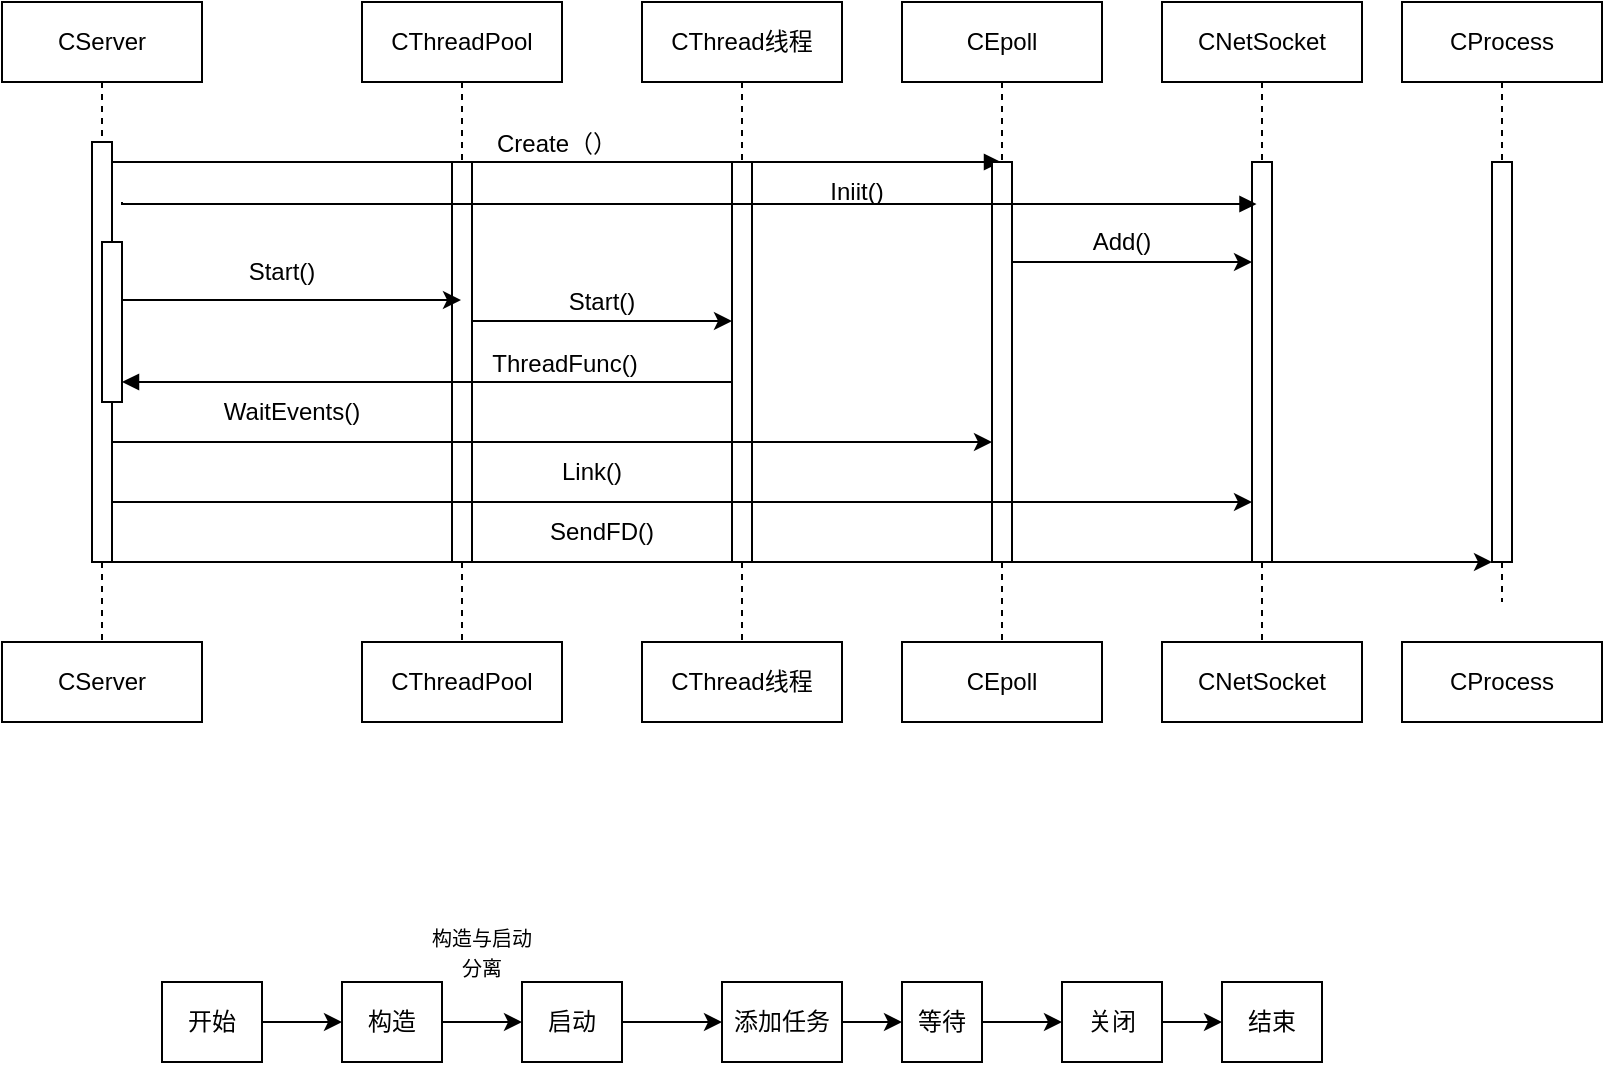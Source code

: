 <mxfile version="23.1.1" type="github" pages="2">
  <diagram name="Page-1" id="2YBvvXClWsGukQMizWep">
    <mxGraphModel dx="983" dy="398" grid="1" gridSize="10" guides="1" tooltips="1" connect="1" arrows="1" fold="1" page="1" pageScale="1" pageWidth="850" pageHeight="1100" math="0" shadow="0">
      <root>
        <mxCell id="0" />
        <mxCell id="1" parent="0" />
        <mxCell id="aM9ryv3xv72pqoxQDRHE-1" value="CServer" style="shape=umlLifeline;perimeter=lifelinePerimeter;whiteSpace=wrap;html=1;container=0;dropTarget=0;collapsible=0;recursiveResize=0;outlineConnect=0;portConstraint=eastwest;newEdgeStyle={&quot;edgeStyle&quot;:&quot;elbowEdgeStyle&quot;,&quot;elbow&quot;:&quot;vertical&quot;,&quot;curved&quot;:0,&quot;rounded&quot;:0};movable=1;resizable=1;rotatable=1;deletable=1;editable=1;locked=0;connectable=1;size=40;" parent="1" vertex="1">
          <mxGeometry x="40" y="40" width="100" height="320" as="geometry" />
        </mxCell>
        <mxCell id="aM9ryv3xv72pqoxQDRHE-5" value="CThreadPool" style="shape=umlLifeline;perimeter=lifelinePerimeter;whiteSpace=wrap;html=1;container=0;dropTarget=0;collapsible=0;recursiveResize=0;outlineConnect=0;portConstraint=eastwest;newEdgeStyle={&quot;edgeStyle&quot;:&quot;elbowEdgeStyle&quot;,&quot;elbow&quot;:&quot;vertical&quot;,&quot;curved&quot;:0,&quot;rounded&quot;:0};" parent="1" vertex="1">
          <mxGeometry x="220" y="40" width="100" height="320" as="geometry" />
        </mxCell>
        <mxCell id="aM9ryv3xv72pqoxQDRHE-6" value="" style="html=1;points=[];perimeter=orthogonalPerimeter;outlineConnect=0;targetShapes=umlLifeline;portConstraint=eastwest;newEdgeStyle={&quot;edgeStyle&quot;:&quot;elbowEdgeStyle&quot;,&quot;elbow&quot;:&quot;vertical&quot;,&quot;curved&quot;:0,&quot;rounded&quot;:0};" parent="aM9ryv3xv72pqoxQDRHE-5" vertex="1">
          <mxGeometry x="45" y="80" width="10" height="200" as="geometry" />
        </mxCell>
        <mxCell id="aM9ryv3xv72pqoxQDRHE-7" value="&lt;font style=&quot;font-size: 12px;&quot;&gt;Create（）&lt;/font&gt;" style="html=1;verticalAlign=bottom;endArrow=block;edgeStyle=elbowEdgeStyle;elbow=vertical;curved=0;rounded=0;" parent="1" source="aM9ryv3xv72pqoxQDRHE-2" target="MMfCXASQ-3905Y6IDc7z-5" edge="1">
          <mxGeometry x="-0.001" relative="1" as="geometry">
            <mxPoint x="195" y="130" as="sourcePoint" />
            <Array as="points">
              <mxPoint x="180" y="120" />
            </Array>
            <mxPoint as="offset" />
          </mxGeometry>
        </mxCell>
        <mxCell id="aM9ryv3xv72pqoxQDRHE-9" value="&lt;font style=&quot;font-size: 12px;&quot;&gt;ThreadFunc()&lt;/font&gt;" style="html=1;verticalAlign=bottom;endArrow=block;edgeStyle=elbowEdgeStyle;elbow=vertical;curved=0;rounded=0;" parent="1" edge="1">
          <mxGeometry x="-0.422" relative="1" as="geometry">
            <mxPoint x="409.5" y="230" as="sourcePoint" />
            <Array as="points">
              <mxPoint x="190" y="230" />
            </Array>
            <mxPoint x="100" y="230" as="targetPoint" />
            <mxPoint x="1" as="offset" />
          </mxGeometry>
        </mxCell>
        <mxCell id="MMfCXASQ-3905Y6IDc7z-1" value="CNetSocket" style="shape=umlLifeline;perimeter=lifelinePerimeter;whiteSpace=wrap;html=1;container=0;dropTarget=0;collapsible=0;recursiveResize=0;outlineConnect=0;portConstraint=eastwest;newEdgeStyle={&quot;edgeStyle&quot;:&quot;elbowEdgeStyle&quot;,&quot;elbow&quot;:&quot;vertical&quot;,&quot;curved&quot;:0,&quot;rounded&quot;:0};" vertex="1" parent="1">
          <mxGeometry x="620" y="40" width="100" height="320" as="geometry" />
        </mxCell>
        <mxCell id="MMfCXASQ-3905Y6IDc7z-2" value="" style="html=1;points=[];perimeter=orthogonalPerimeter;outlineConnect=0;targetShapes=umlLifeline;portConstraint=eastwest;newEdgeStyle={&quot;edgeStyle&quot;:&quot;elbowEdgeStyle&quot;,&quot;elbow&quot;:&quot;vertical&quot;,&quot;curved&quot;:0,&quot;rounded&quot;:0};" vertex="1" parent="MMfCXASQ-3905Y6IDc7z-1">
          <mxGeometry x="45" y="80" width="10" height="200" as="geometry" />
        </mxCell>
        <mxCell id="MMfCXASQ-3905Y6IDc7z-3" value="CThread线程" style="shape=umlLifeline;perimeter=lifelinePerimeter;whiteSpace=wrap;html=1;container=0;dropTarget=0;collapsible=0;recursiveResize=0;outlineConnect=0;portConstraint=eastwest;newEdgeStyle={&quot;edgeStyle&quot;:&quot;elbowEdgeStyle&quot;,&quot;elbow&quot;:&quot;vertical&quot;,&quot;curved&quot;:0,&quot;rounded&quot;:0};" vertex="1" parent="1">
          <mxGeometry x="360" y="40" width="100" height="320" as="geometry" />
        </mxCell>
        <mxCell id="MMfCXASQ-3905Y6IDc7z-4" value="" style="html=1;points=[];perimeter=orthogonalPerimeter;outlineConnect=0;targetShapes=umlLifeline;portConstraint=eastwest;newEdgeStyle={&quot;edgeStyle&quot;:&quot;elbowEdgeStyle&quot;,&quot;elbow&quot;:&quot;vertical&quot;,&quot;curved&quot;:0,&quot;rounded&quot;:0};" vertex="1" parent="MMfCXASQ-3905Y6IDc7z-3">
          <mxGeometry x="45" y="80" width="10" height="200" as="geometry" />
        </mxCell>
        <mxCell id="MMfCXASQ-3905Y6IDc7z-5" value="CEpoll" style="shape=umlLifeline;perimeter=lifelinePerimeter;whiteSpace=wrap;html=1;container=0;dropTarget=0;collapsible=0;recursiveResize=0;outlineConnect=0;portConstraint=eastwest;newEdgeStyle={&quot;edgeStyle&quot;:&quot;elbowEdgeStyle&quot;,&quot;elbow&quot;:&quot;vertical&quot;,&quot;curved&quot;:0,&quot;rounded&quot;:0};" vertex="1" parent="1">
          <mxGeometry x="490" y="40" width="100" height="320" as="geometry" />
        </mxCell>
        <mxCell id="MMfCXASQ-3905Y6IDc7z-6" value="" style="html=1;points=[];perimeter=orthogonalPerimeter;outlineConnect=0;targetShapes=umlLifeline;portConstraint=eastwest;newEdgeStyle={&quot;edgeStyle&quot;:&quot;elbowEdgeStyle&quot;,&quot;elbow&quot;:&quot;vertical&quot;,&quot;curved&quot;:0,&quot;rounded&quot;:0};" vertex="1" parent="MMfCXASQ-3905Y6IDc7z-5">
          <mxGeometry x="45" y="80" width="10" height="200" as="geometry" />
        </mxCell>
        <mxCell id="MMfCXASQ-3905Y6IDc7z-22" style="edgeStyle=orthogonalEdgeStyle;rounded=0;orthogonalLoop=1;jettySize=auto;html=1;exitX=1;exitY=0.5;exitDx=0;exitDy=0;entryX=0;entryY=0.5;entryDx=0;entryDy=0;" edge="1" parent="1" source="MMfCXASQ-3905Y6IDc7z-16" target="MMfCXASQ-3905Y6IDc7z-17">
          <mxGeometry relative="1" as="geometry" />
        </mxCell>
        <mxCell id="MMfCXASQ-3905Y6IDc7z-16" value="开始" style="rounded=0;whiteSpace=wrap;html=1;" vertex="1" parent="1">
          <mxGeometry x="120" y="530" width="50" height="40" as="geometry" />
        </mxCell>
        <mxCell id="MMfCXASQ-3905Y6IDc7z-23" value="" style="edgeStyle=orthogonalEdgeStyle;rounded=0;orthogonalLoop=1;jettySize=auto;html=1;" edge="1" parent="1" source="MMfCXASQ-3905Y6IDc7z-17" target="MMfCXASQ-3905Y6IDc7z-18">
          <mxGeometry relative="1" as="geometry" />
        </mxCell>
        <mxCell id="MMfCXASQ-3905Y6IDc7z-17" value="构造" style="rounded=0;whiteSpace=wrap;html=1;" vertex="1" parent="1">
          <mxGeometry x="210" y="530" width="50" height="40" as="geometry" />
        </mxCell>
        <mxCell id="MMfCXASQ-3905Y6IDc7z-24" value="" style="edgeStyle=orthogonalEdgeStyle;rounded=0;orthogonalLoop=1;jettySize=auto;html=1;" edge="1" parent="1" source="MMfCXASQ-3905Y6IDc7z-18" target="MMfCXASQ-3905Y6IDc7z-19">
          <mxGeometry relative="1" as="geometry" />
        </mxCell>
        <mxCell id="MMfCXASQ-3905Y6IDc7z-18" value="启动" style="rounded=0;whiteSpace=wrap;html=1;" vertex="1" parent="1">
          <mxGeometry x="300" y="530" width="50" height="40" as="geometry" />
        </mxCell>
        <mxCell id="MMfCXASQ-3905Y6IDc7z-25" value="" style="edgeStyle=orthogonalEdgeStyle;rounded=0;orthogonalLoop=1;jettySize=auto;html=1;" edge="1" parent="1" source="MMfCXASQ-3905Y6IDc7z-19" target="MMfCXASQ-3905Y6IDc7z-20">
          <mxGeometry relative="1" as="geometry" />
        </mxCell>
        <mxCell id="MMfCXASQ-3905Y6IDc7z-19" value="添加任务" style="rounded=0;whiteSpace=wrap;html=1;" vertex="1" parent="1">
          <mxGeometry x="400" y="530" width="60" height="40" as="geometry" />
        </mxCell>
        <mxCell id="MMfCXASQ-3905Y6IDc7z-31" value="" style="edgeStyle=orthogonalEdgeStyle;rounded=0;orthogonalLoop=1;jettySize=auto;html=1;" edge="1" parent="1" source="MMfCXASQ-3905Y6IDc7z-20" target="MMfCXASQ-3905Y6IDc7z-27">
          <mxGeometry relative="1" as="geometry" />
        </mxCell>
        <mxCell id="MMfCXASQ-3905Y6IDc7z-20" value="等待" style="rounded=0;whiteSpace=wrap;html=1;" vertex="1" parent="1">
          <mxGeometry x="490" y="530" width="40" height="40" as="geometry" />
        </mxCell>
        <mxCell id="MMfCXASQ-3905Y6IDc7z-21" value="&lt;font style=&quot;font-size: 10px;&quot;&gt;构造与启动分离&lt;/font&gt;" style="text;strokeColor=none;align=center;fillColor=none;html=1;verticalAlign=middle;whiteSpace=wrap;rounded=0;" vertex="1" parent="1">
          <mxGeometry x="250" y="500" width="60" height="30" as="geometry" />
        </mxCell>
        <mxCell id="MMfCXASQ-3905Y6IDc7z-30" value="" style="edgeStyle=orthogonalEdgeStyle;rounded=0;orthogonalLoop=1;jettySize=auto;html=1;" edge="1" parent="1" source="MMfCXASQ-3905Y6IDc7z-27" target="MMfCXASQ-3905Y6IDc7z-28">
          <mxGeometry relative="1" as="geometry" />
        </mxCell>
        <mxCell id="MMfCXASQ-3905Y6IDc7z-27" value="关闭" style="rounded=0;whiteSpace=wrap;html=1;" vertex="1" parent="1">
          <mxGeometry x="570" y="530" width="50" height="40" as="geometry" />
        </mxCell>
        <mxCell id="MMfCXASQ-3905Y6IDc7z-28" value="结束" style="rounded=0;whiteSpace=wrap;html=1;" vertex="1" parent="1">
          <mxGeometry x="650" y="530" width="50" height="40" as="geometry" />
        </mxCell>
        <mxCell id="MMfCXASQ-3905Y6IDc7z-33" value="&amp;nbsp;" style="html=1;verticalAlign=bottom;endArrow=block;edgeStyle=elbowEdgeStyle;elbow=vertical;curved=0;rounded=0;" edge="1" parent="1">
          <mxGeometry relative="1" as="geometry">
            <mxPoint x="100" y="140" as="sourcePoint" />
            <Array as="points">
              <mxPoint x="672.25" y="141" />
              <mxPoint x="185" y="140" />
            </Array>
            <mxPoint x="667.25" y="141" as="targetPoint" />
          </mxGeometry>
        </mxCell>
        <mxCell id="MMfCXASQ-3905Y6IDc7z-34" value="Iniit()" style="text;strokeColor=none;align=center;fillColor=none;html=1;verticalAlign=middle;whiteSpace=wrap;rounded=0;" vertex="1" parent="1">
          <mxGeometry x="445" y="130" width="45" height="10" as="geometry" />
        </mxCell>
        <mxCell id="Cn30mJ_6Z4zTKbO2qIz9-1" value="" style="endArrow=classic;html=1;rounded=0;" edge="1" parent="1" target="MMfCXASQ-3905Y6IDc7z-4">
          <mxGeometry relative="1" as="geometry">
            <mxPoint x="275" y="199.5" as="sourcePoint" />
            <mxPoint x="400" y="199.5" as="targetPoint" />
          </mxGeometry>
        </mxCell>
        <mxCell id="Cn30mJ_6Z4zTKbO2qIz9-4" value="Start()" style="text;strokeColor=none;align=center;fillColor=none;html=1;verticalAlign=middle;whiteSpace=wrap;rounded=0;" vertex="1" parent="1">
          <mxGeometry x="310" y="175" width="60" height="30" as="geometry" />
        </mxCell>
        <mxCell id="Cn30mJ_6Z4zTKbO2qIz9-5" value="" style="endArrow=classic;html=1;rounded=0;" edge="1" parent="1">
          <mxGeometry relative="1" as="geometry">
            <mxPoint x="100" y="189" as="sourcePoint" />
            <mxPoint x="269.5" y="189" as="targetPoint" />
            <Array as="points">
              <mxPoint x="160" y="189" />
              <mxPoint x="210" y="189" />
            </Array>
          </mxGeometry>
        </mxCell>
        <mxCell id="Cn30mJ_6Z4zTKbO2qIz9-6" value="&lt;font style=&quot;font-size: 12px;&quot;&gt;Start()&lt;/font&gt;" style="text;strokeColor=none;align=center;fillColor=none;html=1;verticalAlign=middle;whiteSpace=wrap;rounded=0;" vertex="1" parent="1">
          <mxGeometry x="150" y="160" width="60" height="30" as="geometry" />
        </mxCell>
        <mxCell id="Cn30mJ_6Z4zTKbO2qIz9-11" value="" style="endArrow=classic;html=1;rounded=0;" edge="1" parent="1" target="MMfCXASQ-3905Y6IDc7z-6">
          <mxGeometry width="50" height="50" relative="1" as="geometry">
            <mxPoint x="94.75" y="260" as="sourcePoint" />
            <mxPoint x="445.25" y="260" as="targetPoint" />
          </mxGeometry>
        </mxCell>
        <mxCell id="Cn30mJ_6Z4zTKbO2qIz9-12" value="CProcess" style="shape=umlLifeline;perimeter=lifelinePerimeter;whiteSpace=wrap;html=1;container=0;dropTarget=0;collapsible=0;recursiveResize=0;outlineConnect=0;portConstraint=eastwest;newEdgeStyle={&quot;edgeStyle&quot;:&quot;elbowEdgeStyle&quot;,&quot;elbow&quot;:&quot;vertical&quot;,&quot;curved&quot;:0,&quot;rounded&quot;:0};points=[[0.49,0.64,0,0,0],[0.52,0.43,0,0,0]];" vertex="1" parent="1">
          <mxGeometry x="740" y="40" width="100" height="300" as="geometry" />
        </mxCell>
        <mxCell id="Cn30mJ_6Z4zTKbO2qIz9-20" style="edgeStyle=elbowEdgeStyle;rounded=0;orthogonalLoop=1;jettySize=auto;html=1;elbow=vertical;curved=0;" edge="1" parent="Cn30mJ_6Z4zTKbO2qIz9-12" source="Cn30mJ_6Z4zTKbO2qIz9-13" target="Cn30mJ_6Z4zTKbO2qIz9-12">
          <mxGeometry relative="1" as="geometry" />
        </mxCell>
        <mxCell id="Cn30mJ_6Z4zTKbO2qIz9-13" value="" style="html=1;points=[];perimeter=orthogonalPerimeter;outlineConnect=1;targetShapes=umlLifeline;portConstraint=eastwest;newEdgeStyle={&quot;edgeStyle&quot;:&quot;elbowEdgeStyle&quot;,&quot;elbow&quot;:&quot;vertical&quot;,&quot;curved&quot;:0,&quot;rounded&quot;:0};" vertex="1" parent="Cn30mJ_6Z4zTKbO2qIz9-12">
          <mxGeometry x="45" y="80" width="10" height="200" as="geometry" />
        </mxCell>
        <mxCell id="Cn30mJ_6Z4zTKbO2qIz9-16" value="WaitEvents()" style="text;strokeColor=none;align=center;fillColor=none;html=1;verticalAlign=middle;whiteSpace=wrap;rounded=0;" vertex="1" parent="1">
          <mxGeometry x="170" y="240" width="30" height="10" as="geometry" />
        </mxCell>
        <mxCell id="Cn30mJ_6Z4zTKbO2qIz9-19" value="" style="endArrow=classic;html=1;rounded=0;" edge="1" parent="1">
          <mxGeometry width="50" height="50" relative="1" as="geometry">
            <mxPoint x="95" y="290" as="sourcePoint" />
            <mxPoint x="665" y="290" as="targetPoint" />
          </mxGeometry>
        </mxCell>
        <mxCell id="Cn30mJ_6Z4zTKbO2qIz9-21" value="" style="endArrow=classic;html=1;rounded=0;" edge="1" parent="1" target="Cn30mJ_6Z4zTKbO2qIz9-13">
          <mxGeometry width="50" height="50" relative="1" as="geometry">
            <mxPoint x="90" y="320" as="sourcePoint" />
            <mxPoint x="770" y="330" as="targetPoint" />
          </mxGeometry>
        </mxCell>
        <mxCell id="Cn30mJ_6Z4zTKbO2qIz9-22" value="Link()" style="text;strokeColor=none;align=center;fillColor=none;html=1;verticalAlign=middle;whiteSpace=wrap;rounded=0;" vertex="1" parent="1">
          <mxGeometry x="320" y="270" width="30" height="10" as="geometry" />
        </mxCell>
        <mxCell id="Cn30mJ_6Z4zTKbO2qIz9-23" value="SendFD()&lt;br&gt;" style="text;strokeColor=none;align=center;fillColor=none;html=1;verticalAlign=middle;whiteSpace=wrap;rounded=0;" vertex="1" parent="1">
          <mxGeometry x="325" y="300" width="30" height="10" as="geometry" />
        </mxCell>
        <mxCell id="aM9ryv3xv72pqoxQDRHE-2" value="" style="html=1;points=[];perimeter=orthogonalPerimeter;outlineConnect=0;targetShapes=umlLifeline;portConstraint=eastwest;newEdgeStyle={&quot;edgeStyle&quot;:&quot;elbowEdgeStyle&quot;,&quot;elbow&quot;:&quot;vertical&quot;,&quot;curved&quot;:0,&quot;rounded&quot;:0};" parent="1" vertex="1">
          <mxGeometry x="85" y="110" width="10" height="210" as="geometry" />
        </mxCell>
        <mxCell id="aM9ryv3xv72pqoxQDRHE-4" value="" style="html=1;points=[];perimeter=orthogonalPerimeter;outlineConnect=0;targetShapes=umlLifeline;portConstraint=eastwest;newEdgeStyle={&quot;edgeStyle&quot;:&quot;elbowEdgeStyle&quot;,&quot;elbow&quot;:&quot;vertical&quot;,&quot;curved&quot;:0,&quot;rounded&quot;:0};" parent="1" vertex="1">
          <mxGeometry x="90" y="160" width="10" height="80" as="geometry" />
        </mxCell>
        <mxCell id="Cn30mJ_6Z4zTKbO2qIz9-26" style="edgeStyle=none;rounded=0;orthogonalLoop=1;jettySize=auto;html=1;exitX=1;exitY=0.25;exitDx=0;exitDy=0;" edge="1" parent="1">
          <mxGeometry relative="1" as="geometry">
            <mxPoint x="140" y="350" as="sourcePoint" />
            <mxPoint x="140" y="350" as="targetPoint" />
          </mxGeometry>
        </mxCell>
        <mxCell id="Cn30mJ_6Z4zTKbO2qIz9-27" value="CThreadPool" style="whiteSpace=wrap;html=1;align=center;strokeColor=default;verticalAlign=middle;fontFamily=Helvetica;fontSize=12;fontColor=default;fillColor=default;" vertex="1" parent="1">
          <mxGeometry x="220" y="360" width="100" height="40" as="geometry" />
        </mxCell>
        <mxCell id="Cn30mJ_6Z4zTKbO2qIz9-28" value="CServer" style="whiteSpace=wrap;html=1;align=center;strokeColor=default;verticalAlign=middle;fontFamily=Helvetica;fontSize=12;fontColor=default;fillColor=default;" vertex="1" parent="1">
          <mxGeometry x="40" y="360" width="100" height="40" as="geometry" />
        </mxCell>
        <mxCell id="Cn30mJ_6Z4zTKbO2qIz9-29" value="CThread线程" style="whiteSpace=wrap;html=1;align=center;strokeColor=default;verticalAlign=middle;fontFamily=Helvetica;fontSize=12;fontColor=default;fillColor=default;" vertex="1" parent="1">
          <mxGeometry x="360" y="360" width="100" height="40" as="geometry" />
        </mxCell>
        <mxCell id="Cn30mJ_6Z4zTKbO2qIz9-30" value="CEpoll" style="whiteSpace=wrap;html=1;align=center;strokeColor=default;verticalAlign=middle;fontFamily=Helvetica;fontSize=12;fontColor=default;fillColor=default;" vertex="1" parent="1">
          <mxGeometry x="490" y="360" width="100" height="40" as="geometry" />
        </mxCell>
        <mxCell id="Cn30mJ_6Z4zTKbO2qIz9-31" value="CNetSocket" style="whiteSpace=wrap;html=1;align=center;strokeColor=default;verticalAlign=middle;fontFamily=Helvetica;fontSize=12;fontColor=default;fillColor=default;" vertex="1" parent="1">
          <mxGeometry x="620" y="360" width="100" height="40" as="geometry" />
        </mxCell>
        <mxCell id="Cn30mJ_6Z4zTKbO2qIz9-32" value="CProcess" style="whiteSpace=wrap;html=1;align=center;strokeColor=default;verticalAlign=middle;fontFamily=Helvetica;fontSize=12;fontColor=default;fillColor=default;" vertex="1" parent="1">
          <mxGeometry x="740" y="360" width="100" height="40" as="geometry" />
        </mxCell>
        <mxCell id="Cn30mJ_6Z4zTKbO2qIz9-34" value="" style="edgeStyle=elbowEdgeStyle;rounded=0;orthogonalLoop=1;jettySize=auto;html=1;elbow=vertical;curved=0;fontFamily=Helvetica;fontSize=12;fontColor=default;" edge="1" parent="1">
          <mxGeometry relative="1" as="geometry">
            <mxPoint x="545" y="170" as="sourcePoint" />
            <mxPoint x="665" y="170" as="targetPoint" />
          </mxGeometry>
        </mxCell>
        <mxCell id="Cn30mJ_6Z4zTKbO2qIz9-35" value="Add()" style="text;strokeColor=none;align=center;fillColor=none;html=1;verticalAlign=middle;whiteSpace=wrap;rounded=0;fontSize=12;fontFamily=Helvetica;fontColor=default;" vertex="1" parent="1">
          <mxGeometry x="580" y="150" width="40" height="20" as="geometry" />
        </mxCell>
      </root>
    </mxGraphModel>
  </diagram>
  <diagram id="mNhMqLw0itj7X5ccLGEx" name="第 2 页">
    <mxGraphModel dx="983" dy="398" grid="1" gridSize="10" guides="1" tooltips="1" connect="1" arrows="1" fold="1" page="1" pageScale="1" pageWidth="3300" pageHeight="4681" math="0" shadow="0">
      <root>
        <mxCell id="0" />
        <mxCell id="1" parent="0" />
      </root>
    </mxGraphModel>
  </diagram>
</mxfile>
